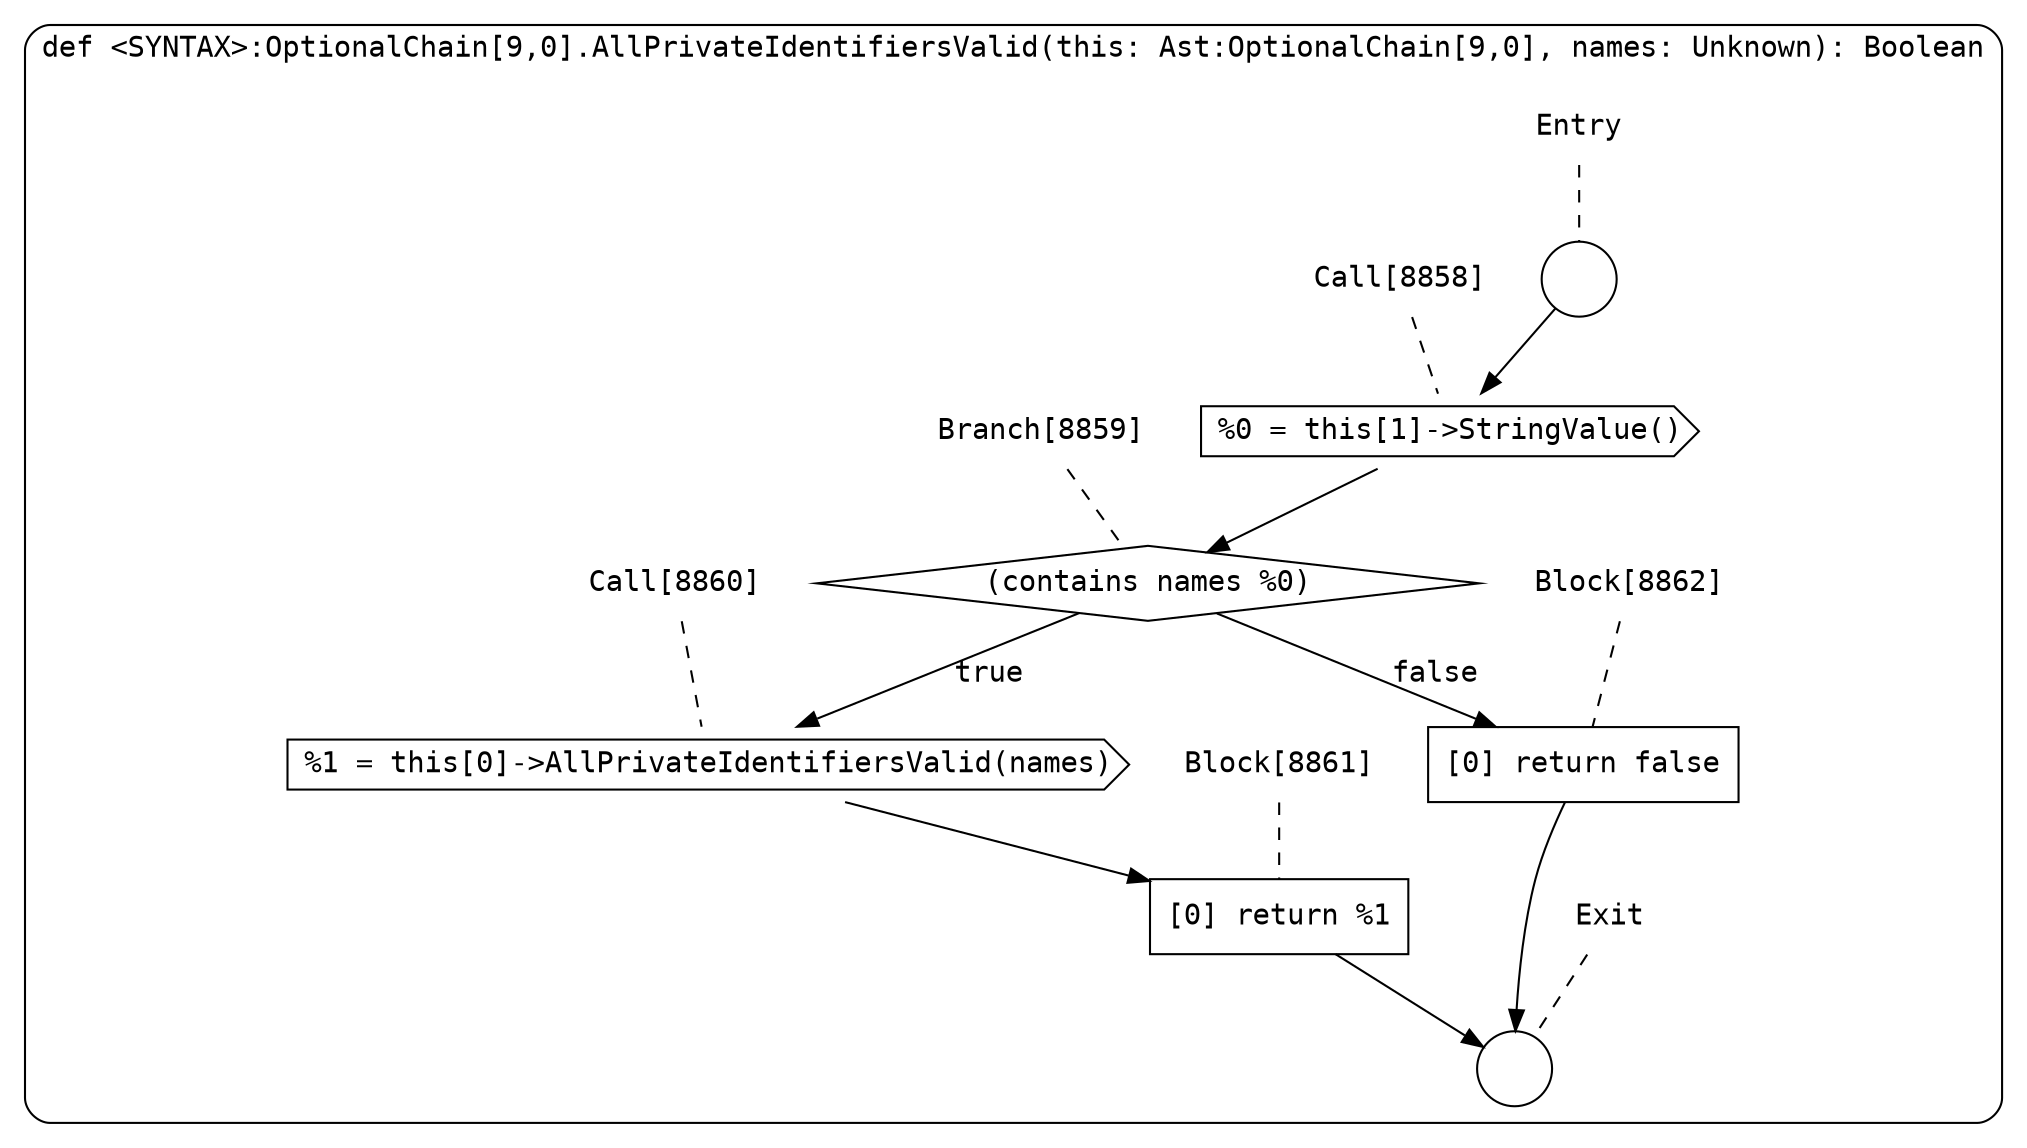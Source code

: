 digraph {
  graph [fontname = "Consolas"]
  node [fontname = "Consolas"]
  edge [fontname = "Consolas"]
  subgraph cluster1639 {
    label = "def <SYNTAX>:OptionalChain[9,0].AllPrivateIdentifiersValid(this: Ast:OptionalChain[9,0], names: Unknown): Boolean"
    style = rounded
    cluster1639_entry_name [shape=none, label=<<font color="black">Entry</font>>]
    cluster1639_entry_name -> cluster1639_entry [arrowhead=none, color="black", style=dashed]
    cluster1639_entry [shape=circle label=" " color="black" fillcolor="white" style=filled]
    cluster1639_entry -> node8858 [color="black"]
    cluster1639_exit_name [shape=none, label=<<font color="black">Exit</font>>]
    cluster1639_exit_name -> cluster1639_exit [arrowhead=none, color="black", style=dashed]
    cluster1639_exit [shape=circle label=" " color="black" fillcolor="white" style=filled]
    node8858_name [shape=none, label=<<font color="black">Call[8858]</font>>]
    node8858_name -> node8858 [arrowhead=none, color="black", style=dashed]
    node8858 [shape=cds, label=<<font color="black">%0 = this[1]-&gt;StringValue()</font>> color="black" fillcolor="white", style=filled]
    node8858 -> node8859 [color="black"]
    node8859_name [shape=none, label=<<font color="black">Branch[8859]</font>>]
    node8859_name -> node8859 [arrowhead=none, color="black", style=dashed]
    node8859 [shape=diamond, label=<<font color="black">(contains names %0)</font>> color="black" fillcolor="white", style=filled]
    node8859 -> node8860 [label=<<font color="black">true</font>> color="black"]
    node8859 -> node8862 [label=<<font color="black">false</font>> color="black"]
    node8860_name [shape=none, label=<<font color="black">Call[8860]</font>>]
    node8860_name -> node8860 [arrowhead=none, color="black", style=dashed]
    node8860 [shape=cds, label=<<font color="black">%1 = this[0]-&gt;AllPrivateIdentifiersValid(names)</font>> color="black" fillcolor="white", style=filled]
    node8860 -> node8861 [color="black"]
    node8862_name [shape=none, label=<<font color="black">Block[8862]</font>>]
    node8862_name -> node8862 [arrowhead=none, color="black", style=dashed]
    node8862 [shape=box, label=<<font color="black">[0] return false<BR ALIGN="LEFT"/></font>> color="black" fillcolor="white", style=filled]
    node8862 -> cluster1639_exit [color="black"]
    node8861_name [shape=none, label=<<font color="black">Block[8861]</font>>]
    node8861_name -> node8861 [arrowhead=none, color="black", style=dashed]
    node8861 [shape=box, label=<<font color="black">[0] return %1<BR ALIGN="LEFT"/></font>> color="black" fillcolor="white", style=filled]
    node8861 -> cluster1639_exit [color="black"]
  }
}